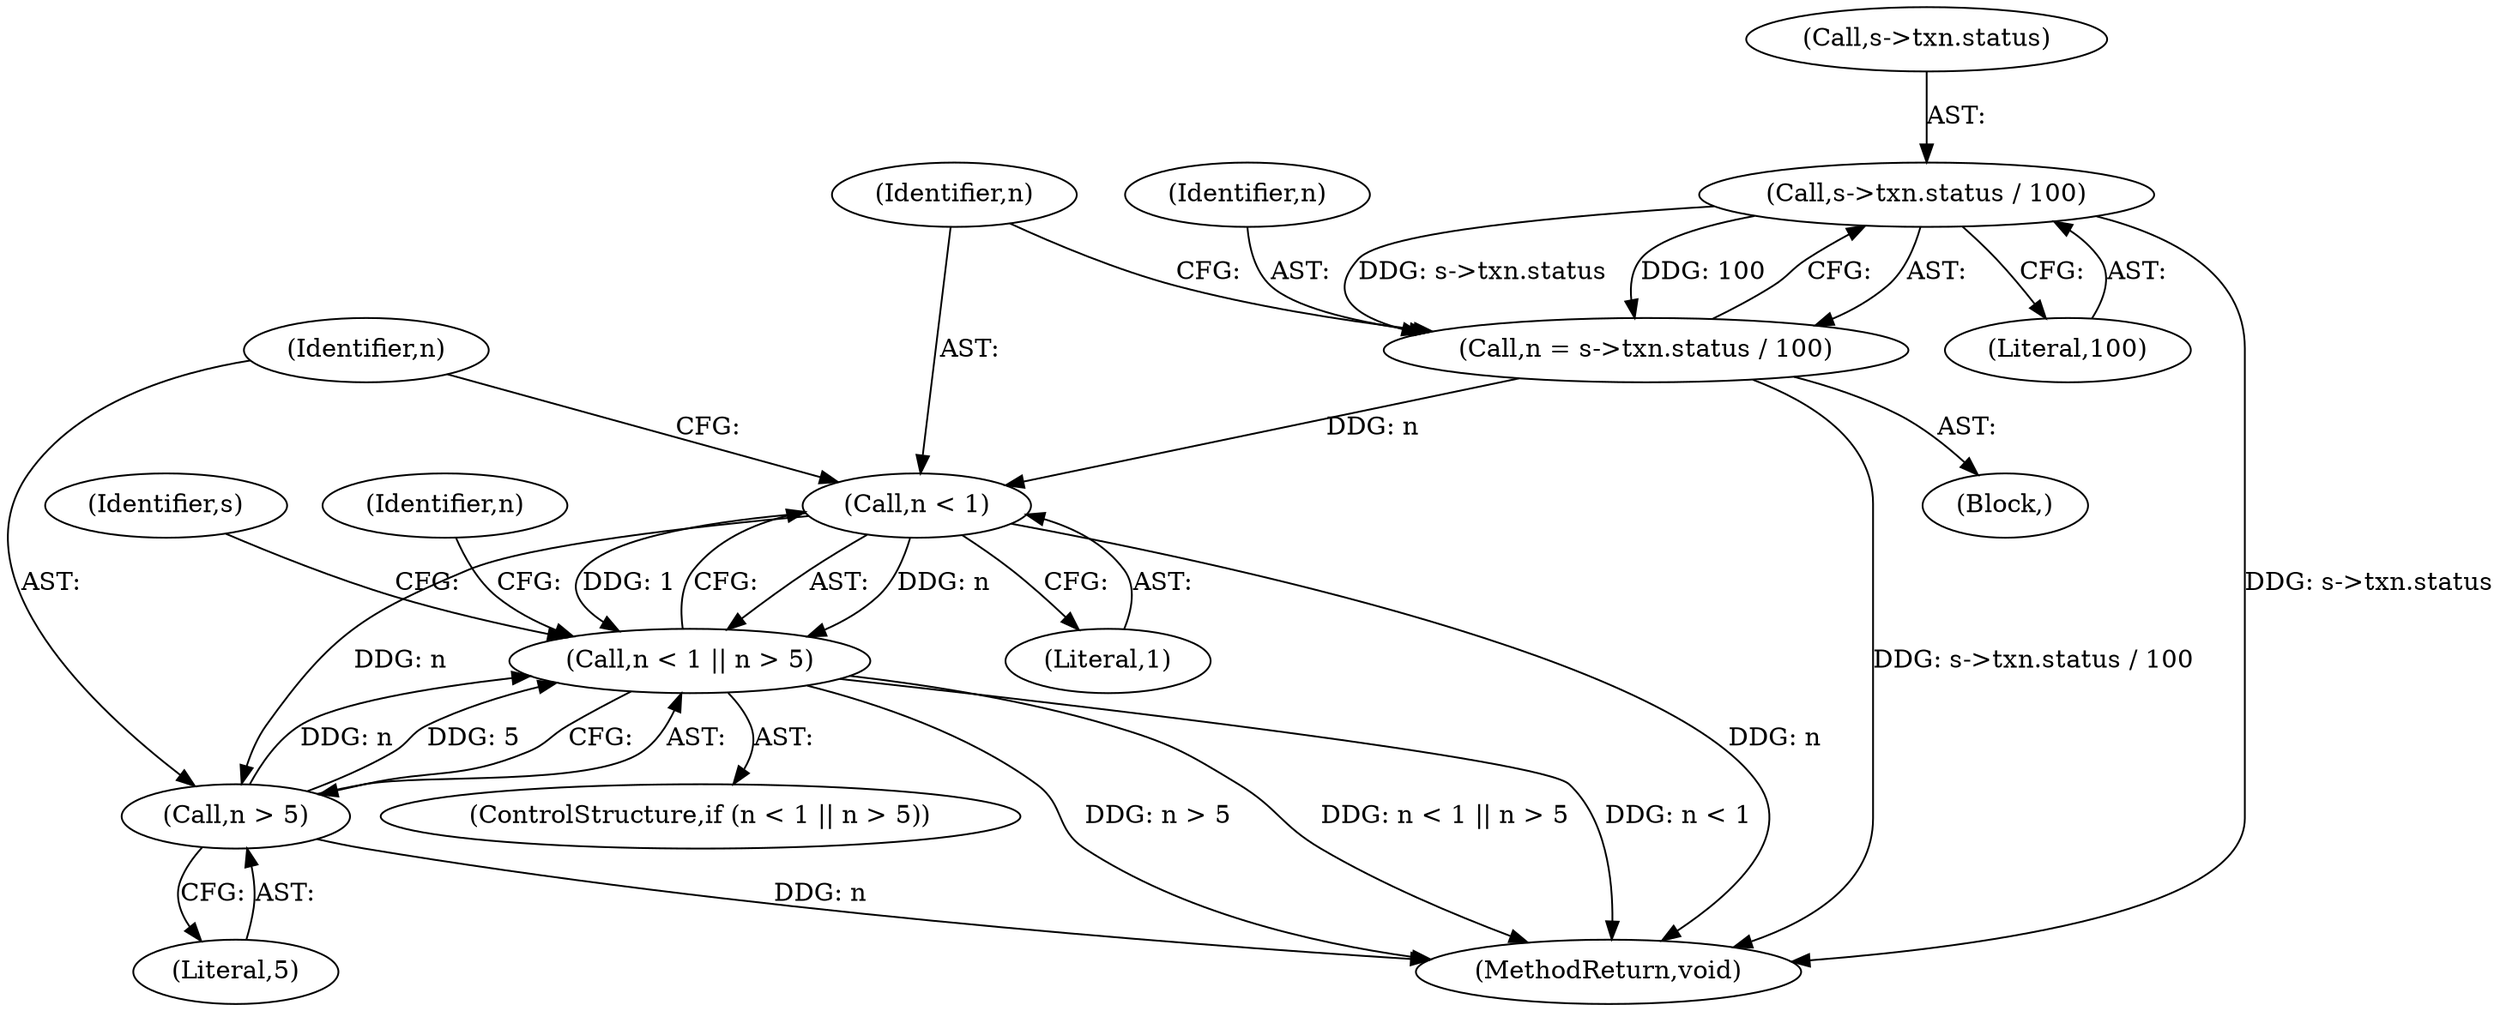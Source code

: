 digraph "0_haproxy_b4d05093bc89f71377230228007e69a1434c1a0c@pointer" {
"1000217" [label="(Call,s->txn.status / 100)"];
"1000215" [label="(Call,n = s->txn.status / 100)"];
"1000226" [label="(Call,n < 1)"];
"1000225" [label="(Call,n < 1 || n > 5)"];
"1000229" [label="(Call,n > 5)"];
"1000227" [label="(Identifier,n)"];
"1000224" [label="(ControlStructure,if (n < 1 || n > 5))"];
"1000230" [label="(Identifier,n)"];
"1000229" [label="(Call,n > 5)"];
"1000239" [label="(Identifier,s)"];
"1000226" [label="(Call,n < 1)"];
"1000899" [label="(MethodReturn,void)"];
"1000225" [label="(Call,n < 1 || n > 5)"];
"1000217" [label="(Call,s->txn.status / 100)"];
"1000218" [label="(Call,s->txn.status)"];
"1000216" [label="(Identifier,n)"];
"1000228" [label="(Literal,1)"];
"1000215" [label="(Call,n = s->txn.status / 100)"];
"1000223" [label="(Literal,100)"];
"1000213" [label="(Block,)"];
"1000231" [label="(Literal,5)"];
"1000233" [label="(Identifier,n)"];
"1000217" -> "1000215"  [label="AST: "];
"1000217" -> "1000223"  [label="CFG: "];
"1000218" -> "1000217"  [label="AST: "];
"1000223" -> "1000217"  [label="AST: "];
"1000215" -> "1000217"  [label="CFG: "];
"1000217" -> "1000899"  [label="DDG: s->txn.status"];
"1000217" -> "1000215"  [label="DDG: s->txn.status"];
"1000217" -> "1000215"  [label="DDG: 100"];
"1000215" -> "1000213"  [label="AST: "];
"1000216" -> "1000215"  [label="AST: "];
"1000227" -> "1000215"  [label="CFG: "];
"1000215" -> "1000899"  [label="DDG: s->txn.status / 100"];
"1000215" -> "1000226"  [label="DDG: n"];
"1000226" -> "1000225"  [label="AST: "];
"1000226" -> "1000228"  [label="CFG: "];
"1000227" -> "1000226"  [label="AST: "];
"1000228" -> "1000226"  [label="AST: "];
"1000230" -> "1000226"  [label="CFG: "];
"1000225" -> "1000226"  [label="CFG: "];
"1000226" -> "1000899"  [label="DDG: n"];
"1000226" -> "1000225"  [label="DDG: n"];
"1000226" -> "1000225"  [label="DDG: 1"];
"1000226" -> "1000229"  [label="DDG: n"];
"1000225" -> "1000224"  [label="AST: "];
"1000225" -> "1000229"  [label="CFG: "];
"1000229" -> "1000225"  [label="AST: "];
"1000233" -> "1000225"  [label="CFG: "];
"1000239" -> "1000225"  [label="CFG: "];
"1000225" -> "1000899"  [label="DDG: n < 1 || n > 5"];
"1000225" -> "1000899"  [label="DDG: n < 1"];
"1000225" -> "1000899"  [label="DDG: n > 5"];
"1000229" -> "1000225"  [label="DDG: n"];
"1000229" -> "1000225"  [label="DDG: 5"];
"1000229" -> "1000231"  [label="CFG: "];
"1000230" -> "1000229"  [label="AST: "];
"1000231" -> "1000229"  [label="AST: "];
"1000229" -> "1000899"  [label="DDG: n"];
}
